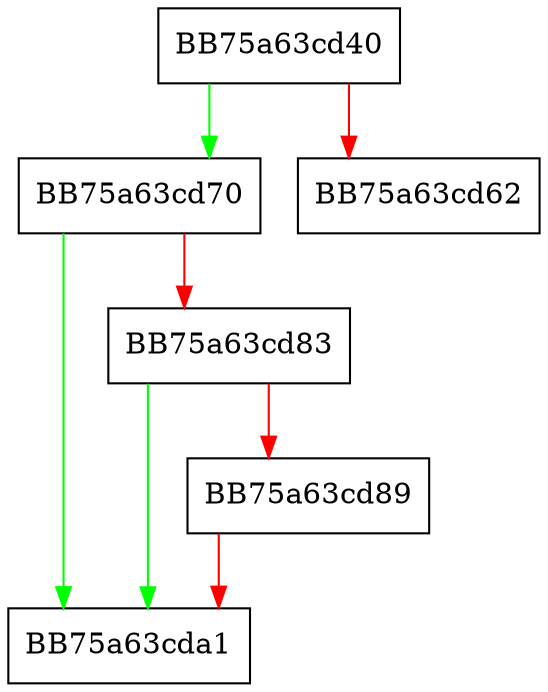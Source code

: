 digraph MOAC_revoke_data {
  node [shape="box"];
  graph [splines=ortho];
  BB75a63cd40 -> BB75a63cd70 [color="green"];
  BB75a63cd40 -> BB75a63cd62 [color="red"];
  BB75a63cd70 -> BB75a63cda1 [color="green"];
  BB75a63cd70 -> BB75a63cd83 [color="red"];
  BB75a63cd83 -> BB75a63cda1 [color="green"];
  BB75a63cd83 -> BB75a63cd89 [color="red"];
  BB75a63cd89 -> BB75a63cda1 [color="red"];
}